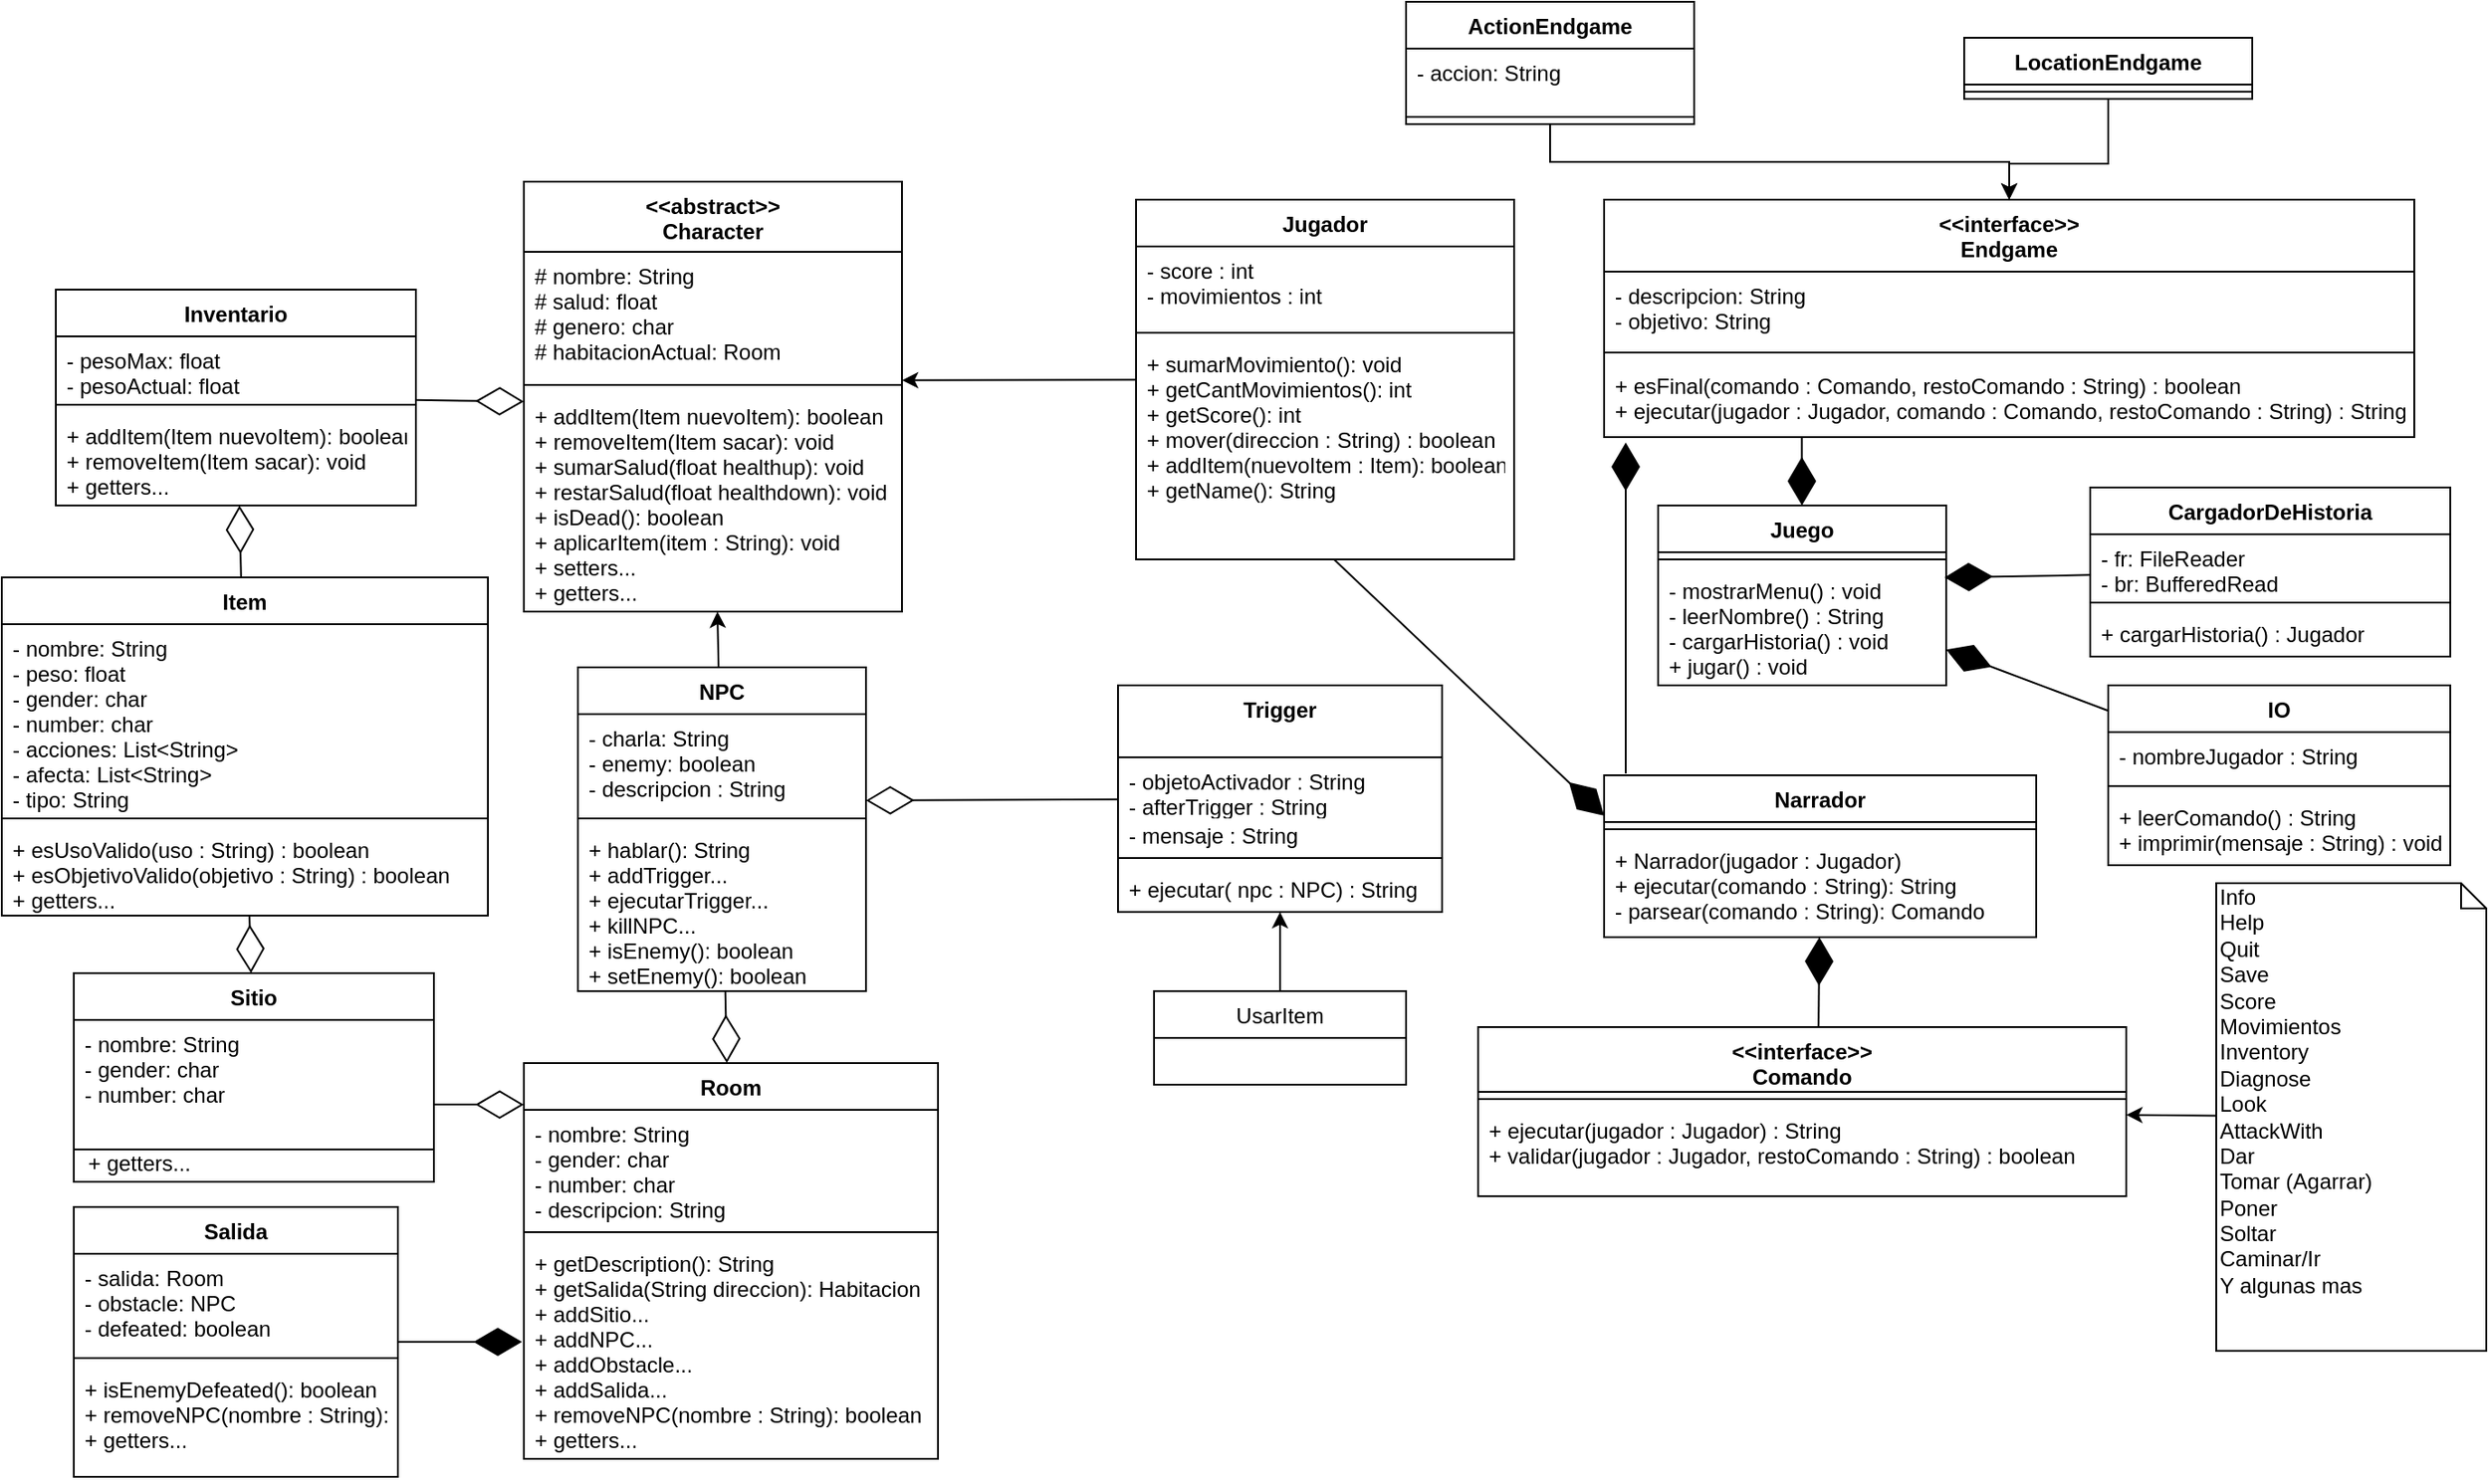 <mxfile version="13.1.3" type="device"><diagram id="HWunADLRnC56ERFrDpcf" name="Page-1"><mxGraphModel dx="3228" dy="2000" grid="1" gridSize="10" guides="0" tooltips="1" connect="1" arrows="1" fold="1" page="1" pageScale="1" pageWidth="827" pageHeight="1169" math="0" shadow="0"><root><mxCell id="0"/><mxCell id="1" parent="0"/><mxCell id="S_llW9VigUIKXuiaK3T0-72" value="" style="endArrow=diamondThin;endFill=0;endSize=24;html=1;entryX=0;entryY=0.043;entryDx=0;entryDy=0;entryPerimeter=0;" parent="1" source="S_llW9VigUIKXuiaK3T0-17" target="S_llW9VigUIKXuiaK3T0-24" edge="1"><mxGeometry width="160" relative="1" as="geometry"><mxPoint x="-180" y="471" as="sourcePoint"/><mxPoint x="410" y="410" as="targetPoint"/></mxGeometry></mxCell><mxCell id="S_llW9VigUIKXuiaK3T0-73" style="rounded=0;orthogonalLoop=1;jettySize=auto;html=1;entryX=1;entryY=1.02;entryDx=0;entryDy=0;entryPerimeter=0;" parent="1" source="S_llW9VigUIKXuiaK3T0-29" target="S_llW9VigUIKXuiaK3T0-22" edge="1"><mxGeometry relative="1" as="geometry"/></mxCell><mxCell id="S_llW9VigUIKXuiaK3T0-74" style="rounded=0;orthogonalLoop=1;jettySize=auto;html=1;" parent="1" source="S_llW9VigUIKXuiaK3T0-25" target="S_llW9VigUIKXuiaK3T0-21" edge="1"><mxGeometry relative="1" as="geometry"/></mxCell><mxCell id="S_llW9VigUIKXuiaK3T0-77" value="" style="endArrow=diamondThin;endFill=0;endSize=24;html=1;" parent="1" source="S_llW9VigUIKXuiaK3T0-13" edge="1"><mxGeometry width="160" relative="1" as="geometry"><mxPoint x="-220" y="460" as="sourcePoint"/><mxPoint x="-788" y="220" as="targetPoint"/></mxGeometry></mxCell><mxCell id="S_llW9VigUIKXuiaK3T0-79" value="" style="endArrow=diamondThin;endFill=0;endSize=24;html=1;" parent="1" source="S_llW9VigUIKXuiaK3T0-13" target="S_llW9VigUIKXuiaK3T0-9" edge="1"><mxGeometry width="160" relative="1" as="geometry"><mxPoint x="-670" y="430" as="sourcePoint"/><mxPoint x="-510" y="430" as="targetPoint"/></mxGeometry></mxCell><mxCell id="S_llW9VigUIKXuiaK3T0-84" value="" style="endArrow=diamondThin;endFill=0;endSize=24;html=1;entryX=0;entryY=0.105;entryDx=0;entryDy=0;entryPerimeter=0;" parent="1" target="S_llW9VigUIKXuiaK3T0-5" edge="1"><mxGeometry width="160" relative="1" as="geometry"><mxPoint x="-680" y="553" as="sourcePoint"/><mxPoint x="-510" y="430" as="targetPoint"/></mxGeometry></mxCell><mxCell id="S_llW9VigUIKXuiaK3T0-86" value="" style="endArrow=diamondThin;endFill=1;endSize=24;html=1;" parent="1" source="S_llW9VigUIKXuiaK3T0-65" edge="1"><mxGeometry width="160" relative="1" as="geometry"><mxPoint x="-310" y="460" as="sourcePoint"/><mxPoint x="-631" y="685" as="targetPoint"/></mxGeometry></mxCell><mxCell id="S_llW9VigUIKXuiaK3T0-90" value="" style="endArrow=diamondThin;endFill=1;endSize=24;html=1;entryX=0.994;entryY=0.091;entryDx=0;entryDy=0;entryPerimeter=0;" parent="1" source="S_llW9VigUIKXuiaK3T0-49" target="S_llW9VigUIKXuiaK3T0-48" edge="1"><mxGeometry width="160" relative="1" as="geometry"><mxPoint x="350" y="630" as="sourcePoint"/><mxPoint x="510" y="630" as="targetPoint"/></mxGeometry></mxCell><mxCell id="S_llW9VigUIKXuiaK3T0-91" value="" style="endArrow=diamondThin;endFill=1;endSize=24;html=1;" parent="1" source="S_llW9VigUIKXuiaK3T0-41" target="S_llW9VigUIKXuiaK3T0-45" edge="1"><mxGeometry width="160" relative="1" as="geometry"><mxPoint x="350" y="630" as="sourcePoint"/><mxPoint x="510" y="630" as="targetPoint"/></mxGeometry></mxCell><mxCell id="S_llW9VigUIKXuiaK3T0-92" value="" style="endArrow=diamondThin;endFill=1;endSize=24;html=1;" parent="1" edge="1"><mxGeometry width="160" relative="1" as="geometry"><mxPoint x="-18" y="369" as="sourcePoint"/><mxPoint x="-18" y="185" as="targetPoint"/></mxGeometry></mxCell><mxCell id="S_llW9VigUIKXuiaK3T0-95" value="" style="endArrow=diamondThin;endFill=1;endSize=24;html=1;" parent="1" target="S_llW9VigUIKXuiaK3T0-37" edge="1"><mxGeometry width="160" relative="1" as="geometry"><mxPoint x="89" y="520" as="sourcePoint"/><mxPoint x="510" y="630" as="targetPoint"/></mxGeometry></mxCell><mxCell id="S_llW9VigUIKXuiaK3T0-103" style="edgeStyle=none;rounded=0;orthogonalLoop=1;jettySize=auto;html=1;endArrow=classic;endFill=1;" parent="1" source="S_llW9VigUIKXuiaK3T0-102" target="S_llW9VigUIKXuiaK3T0-33" edge="1"><mxGeometry relative="1" as="geometry"/></mxCell><mxCell id="S_llW9VigUIKXuiaK3T0-102" value="&lt;div&gt;Info&lt;/div&gt;&lt;div&gt;Help&lt;/div&gt;&lt;div&gt;Quit&lt;/div&gt;&lt;div&gt;Save&lt;br&gt;&lt;/div&gt;&lt;div&gt;Score&lt;/div&gt;&lt;div&gt;Movimientos&lt;/div&gt;&lt;div&gt;Inventory&lt;/div&gt;&lt;div&gt;Diagnose&lt;/div&gt;&lt;div&gt;Look&lt;/div&gt;&lt;div&gt;AttackWith&lt;/div&gt;&lt;div&gt;Dar&lt;/div&gt;&lt;div&gt;Tomar (Agarrar)&lt;/div&gt;&lt;div&gt;Poner&lt;/div&gt;&lt;div&gt;Soltar&lt;/div&gt;&lt;div&gt;Caminar/Ir&lt;/div&gt;&lt;div&gt;Y algunas mas&lt;br&gt;&lt;/div&gt;" style="shape=note;whiteSpace=wrap;html=1;size=14;verticalAlign=top;align=left;spacingTop=-6;" parent="1" vertex="1"><mxGeometry x="310" y="430" width="150" height="260" as="geometry"/></mxCell><mxCell id="GunORBeogt-kxPvnPCNA-3" value="" style="endArrow=diamondThin;endFill=0;endSize=24;html=1;" parent="1" source="S_llW9VigUIKXuiaK3T0-25" target="S_llW9VigUIKXuiaK3T0-5" edge="1"><mxGeometry width="160" relative="1" as="geometry"><mxPoint x="-430" y="390" as="sourcePoint"/><mxPoint x="-270" y="390" as="targetPoint"/></mxGeometry></mxCell><mxCell id="GunORBeogt-kxPvnPCNA-4" value="" style="endArrow=diamondThin;endFill=1;endSize=24;html=1;entryX=0;entryY=0.25;entryDx=0;entryDy=0;" parent="1" source="S_llW9VigUIKXuiaK3T0-29" target="S_llW9VigUIKXuiaK3T0-37" edge="1"><mxGeometry width="160" relative="1" as="geometry"><mxPoint x="-140" y="260" as="sourcePoint"/><mxPoint x="20" y="260" as="targetPoint"/><Array as="points"><mxPoint x="-180" y="250"/></Array></mxGeometry></mxCell><mxCell id="S_llW9VigUIKXuiaK3T0-25" value="NPC" style="swimlane;fontStyle=1;align=center;verticalAlign=top;childLayout=stackLayout;horizontal=1;startSize=26;horizontalStack=0;resizeParent=1;resizeParentMax=0;resizeLast=0;collapsible=1;marginBottom=0;" parent="1" vertex="1"><mxGeometry x="-600" y="310" width="160" height="180" as="geometry"/></mxCell><mxCell id="S_llW9VigUIKXuiaK3T0-26" value="- charla: String&#10;- enemy: boolean&#10;- descripcion : String&#10;" style="text;strokeColor=none;fillColor=none;align=left;verticalAlign=top;spacingLeft=4;spacingRight=4;overflow=hidden;rotatable=0;points=[[0,0.5],[1,0.5]];portConstraint=eastwest;" parent="S_llW9VigUIKXuiaK3T0-25" vertex="1"><mxGeometry y="26" width="160" height="54" as="geometry"/></mxCell><mxCell id="S_llW9VigUIKXuiaK3T0-27" value="" style="line;strokeWidth=1;fillColor=none;align=left;verticalAlign=middle;spacingTop=-1;spacingLeft=3;spacingRight=3;rotatable=0;labelPosition=right;points=[];portConstraint=eastwest;" parent="S_llW9VigUIKXuiaK3T0-25" vertex="1"><mxGeometry y="80" width="160" height="8" as="geometry"/></mxCell><mxCell id="S_llW9VigUIKXuiaK3T0-28" value="+ hablar(): String&#10;+ addTrigger...&#10;+ ejecutarTrigger...&#10;+ killNPC...&#10;+ isEnemy(): boolean&#10;+ setEnemy(): boolean" style="text;strokeColor=none;fillColor=none;align=left;verticalAlign=top;spacingLeft=4;spacingRight=4;overflow=hidden;rotatable=0;points=[[0,0.5],[1,0.5]];portConstraint=eastwest;" parent="S_llW9VigUIKXuiaK3T0-25" vertex="1"><mxGeometry y="88" width="160" height="92" as="geometry"/></mxCell><mxCell id="S_llW9VigUIKXuiaK3T0-29" value="Jugador" style="swimlane;fontStyle=1;align=center;verticalAlign=top;childLayout=stackLayout;horizontal=1;startSize=26;horizontalStack=0;resizeParent=1;resizeParentMax=0;resizeLast=0;collapsible=1;marginBottom=0;" parent="1" vertex="1"><mxGeometry x="-290" y="50" width="210" height="200" as="geometry"/></mxCell><mxCell id="S_llW9VigUIKXuiaK3T0-30" value="- score : int&#10;- movimientos : int&#10;" style="text;strokeColor=none;fillColor=none;align=left;verticalAlign=top;spacingLeft=4;spacingRight=4;overflow=hidden;rotatable=0;points=[[0,0.5],[1,0.5]];portConstraint=eastwest;" parent="S_llW9VigUIKXuiaK3T0-29" vertex="1"><mxGeometry y="26" width="210" height="44" as="geometry"/></mxCell><mxCell id="S_llW9VigUIKXuiaK3T0-31" value="" style="line;strokeWidth=1;fillColor=none;align=left;verticalAlign=middle;spacingTop=-1;spacingLeft=3;spacingRight=3;rotatable=0;labelPosition=right;points=[];portConstraint=eastwest;" parent="S_llW9VigUIKXuiaK3T0-29" vertex="1"><mxGeometry y="70" width="210" height="8" as="geometry"/></mxCell><mxCell id="S_llW9VigUIKXuiaK3T0-32" value="+ sumarMovimiento(): void&#10;+ getCantMovimientos(): int&#10; + getScore(): int&#10;+ mover(direccion : String) : boolean &#10;+ addItem(nuevoItem : Item): boolean&#10;+ getName(): String" style="text;strokeColor=none;fillColor=none;align=left;verticalAlign=top;spacingLeft=4;spacingRight=4;overflow=hidden;rotatable=0;points=[[0,0.5],[1,0.5]];portConstraint=eastwest;" parent="S_llW9VigUIKXuiaK3T0-29" vertex="1"><mxGeometry y="78" width="210" height="122" as="geometry"/></mxCell><mxCell id="GunORBeogt-kxPvnPCNA-11" value="" style="endArrow=diamondThin;endFill=0;endSize=24;html=1;" parent="1" source="GunORBeogt-kxPvnPCNA-5" edge="1"><mxGeometry width="160" relative="1" as="geometry"><mxPoint x="-220" y="410" as="sourcePoint"/><mxPoint x="-440" y="384" as="targetPoint"/></mxGeometry></mxCell><mxCell id="S_llW9VigUIKXuiaK3T0-17" value="Inventario" style="swimlane;fontStyle=1;align=center;verticalAlign=top;childLayout=stackLayout;horizontal=1;startSize=26;horizontalStack=0;resizeParent=1;resizeParentMax=0;resizeLast=0;collapsible=1;marginBottom=0;" parent="1" vertex="1"><mxGeometry x="-890" y="100" width="200" height="120" as="geometry"/></mxCell><mxCell id="S_llW9VigUIKXuiaK3T0-18" value="- pesoMax: float&#10;- pesoActual: float" style="text;strokeColor=none;fillColor=none;align=left;verticalAlign=top;spacingLeft=4;spacingRight=4;overflow=hidden;rotatable=0;points=[[0,0.5],[1,0.5]];portConstraint=eastwest;" parent="S_llW9VigUIKXuiaK3T0-17" vertex="1"><mxGeometry y="26" width="200" height="34" as="geometry"/></mxCell><mxCell id="S_llW9VigUIKXuiaK3T0-19" value="" style="line;strokeWidth=1;fillColor=none;align=left;verticalAlign=middle;spacingTop=-1;spacingLeft=3;spacingRight=3;rotatable=0;labelPosition=right;points=[];portConstraint=eastwest;" parent="S_llW9VigUIKXuiaK3T0-17" vertex="1"><mxGeometry y="60" width="200" height="8" as="geometry"/></mxCell><mxCell id="S_llW9VigUIKXuiaK3T0-20" value="+ addItem(Item nuevoItem): boolean&#10;+ removeItem(Item sacar): void&#10;+ getters...&#10;" style="text;strokeColor=none;fillColor=none;align=left;verticalAlign=top;spacingLeft=4;spacingRight=4;overflow=hidden;rotatable=0;points=[[0,0.5],[1,0.5]];portConstraint=eastwest;" parent="S_llW9VigUIKXuiaK3T0-17" vertex="1"><mxGeometry y="68" width="200" height="52" as="geometry"/></mxCell><mxCell id="S_llW9VigUIKXuiaK3T0-65" value="Salida" style="swimlane;fontStyle=1;align=center;verticalAlign=top;childLayout=stackLayout;horizontal=1;startSize=26;horizontalStack=0;resizeParent=1;resizeParentMax=0;resizeLast=0;collapsible=1;marginBottom=0;" parent="1" vertex="1"><mxGeometry x="-880" y="610" width="180" height="150" as="geometry"/></mxCell><mxCell id="S_llW9VigUIKXuiaK3T0-66" value="- salida: Room&#10;- obstacle: NPC&#10;- defeated: boolean&#10;&#10;&#10;" style="text;strokeColor=none;fillColor=none;align=left;verticalAlign=top;spacingLeft=4;spacingRight=4;overflow=hidden;rotatable=0;points=[[0,0.5],[1,0.5]];portConstraint=eastwest;" parent="S_llW9VigUIKXuiaK3T0-65" vertex="1"><mxGeometry y="26" width="180" height="54" as="geometry"/></mxCell><mxCell id="S_llW9VigUIKXuiaK3T0-67" value="" style="line;strokeWidth=1;fillColor=none;align=left;verticalAlign=middle;spacingTop=-1;spacingLeft=3;spacingRight=3;rotatable=0;labelPosition=right;points=[];portConstraint=eastwest;" parent="S_llW9VigUIKXuiaK3T0-65" vertex="1"><mxGeometry y="80" width="180" height="8" as="geometry"/></mxCell><mxCell id="S_llW9VigUIKXuiaK3T0-68" value="+ isEnemyDefeated(): boolean&#10;+ removeNPC(nombre : String): boolean&#10;+ getters..." style="text;strokeColor=none;fillColor=none;align=left;verticalAlign=top;spacingLeft=4;spacingRight=4;overflow=hidden;rotatable=0;points=[[0,0.5],[1,0.5]];portConstraint=eastwest;" parent="S_llW9VigUIKXuiaK3T0-65" vertex="1"><mxGeometry y="88" width="180" height="62" as="geometry"/></mxCell><mxCell id="GunORBeogt-kxPvnPCNA-20" style="edgeStyle=orthogonalEdgeStyle;rounded=0;orthogonalLoop=1;jettySize=auto;html=1;" parent="1" source="GunORBeogt-kxPvnPCNA-12" target="GunORBeogt-kxPvnPCNA-5" edge="1"><mxGeometry relative="1" as="geometry"/></mxCell><mxCell id="S_llW9VigUIKXuiaK3T0-41" value="IO" style="swimlane;fontStyle=1;align=center;verticalAlign=top;childLayout=stackLayout;horizontal=1;startSize=26;horizontalStack=0;resizeParent=1;resizeParentMax=0;resizeLast=0;collapsible=1;marginBottom=0;" parent="1" vertex="1"><mxGeometry x="250" y="320" width="190" height="100" as="geometry"/></mxCell><mxCell id="S_llW9VigUIKXuiaK3T0-42" value="- nombreJugador : String" style="text;strokeColor=none;fillColor=none;align=left;verticalAlign=top;spacingLeft=4;spacingRight=4;overflow=hidden;rotatable=0;points=[[0,0.5],[1,0.5]];portConstraint=eastwest;" parent="S_llW9VigUIKXuiaK3T0-41" vertex="1"><mxGeometry y="26" width="190" height="26" as="geometry"/></mxCell><mxCell id="S_llW9VigUIKXuiaK3T0-43" value="" style="line;strokeWidth=1;fillColor=none;align=left;verticalAlign=middle;spacingTop=-1;spacingLeft=3;spacingRight=3;rotatable=0;labelPosition=right;points=[];portConstraint=eastwest;" parent="S_llW9VigUIKXuiaK3T0-41" vertex="1"><mxGeometry y="52" width="190" height="8" as="geometry"/></mxCell><mxCell id="S_llW9VigUIKXuiaK3T0-44" value="+ leerComando() : String&#10;+ imprimir(mensaje : String) : void&#10;" style="text;strokeColor=none;fillColor=none;align=left;verticalAlign=top;spacingLeft=4;spacingRight=4;overflow=hidden;rotatable=0;points=[[0,0.5],[1,0.5]];portConstraint=eastwest;" parent="S_llW9VigUIKXuiaK3T0-41" vertex="1"><mxGeometry y="60" width="190" height="40" as="geometry"/></mxCell><mxCell id="S_llW9VigUIKXuiaK3T0-45" value="Juego" style="swimlane;fontStyle=1;align=center;verticalAlign=top;childLayout=stackLayout;horizontal=1;startSize=26;horizontalStack=0;resizeParent=1;resizeParentMax=0;resizeLast=0;collapsible=1;marginBottom=0;" parent="1" vertex="1"><mxGeometry y="220" width="160" height="100" as="geometry"/></mxCell><mxCell id="S_llW9VigUIKXuiaK3T0-47" value="" style="line;strokeWidth=1;fillColor=none;align=left;verticalAlign=middle;spacingTop=-1;spacingLeft=3;spacingRight=3;rotatable=0;labelPosition=right;points=[];portConstraint=eastwest;" parent="S_llW9VigUIKXuiaK3T0-45" vertex="1"><mxGeometry y="26" width="160" height="8" as="geometry"/></mxCell><mxCell id="S_llW9VigUIKXuiaK3T0-48" value="- mostrarMenu() : void&#10;- leerNombre() : String&#10;- cargarHistoria() : void&#10;+ jugar() : void&#10;&#10;" style="text;strokeColor=none;fillColor=none;align=left;verticalAlign=top;spacingLeft=4;spacingRight=4;overflow=hidden;rotatable=0;points=[[0,0.5],[1,0.5]];portConstraint=eastwest;" parent="S_llW9VigUIKXuiaK3T0-45" vertex="1"><mxGeometry y="34" width="160" height="66" as="geometry"/></mxCell><mxCell id="S_llW9VigUIKXuiaK3T0-37" value="Narrador" style="swimlane;fontStyle=1;align=center;verticalAlign=top;childLayout=stackLayout;horizontal=1;startSize=26;horizontalStack=0;resizeParent=1;resizeParentMax=0;resizeLast=0;collapsible=1;marginBottom=0;" parent="1" vertex="1"><mxGeometry x="-30" y="370" width="240" height="90" as="geometry"/></mxCell><mxCell id="S_llW9VigUIKXuiaK3T0-39" value="" style="line;strokeWidth=1;fillColor=none;align=left;verticalAlign=middle;spacingTop=-1;spacingLeft=3;spacingRight=3;rotatable=0;labelPosition=right;points=[];portConstraint=eastwest;" parent="S_llW9VigUIKXuiaK3T0-37" vertex="1"><mxGeometry y="26" width="240" height="8" as="geometry"/></mxCell><mxCell id="S_llW9VigUIKXuiaK3T0-40" value="+ Narrador(jugador : Jugador)&#10;+ ejecutar(comando : String): String&#10;- parsear(comando : String): Comando" style="text;strokeColor=none;fillColor=none;align=left;verticalAlign=top;spacingLeft=4;spacingRight=4;overflow=hidden;rotatable=0;points=[[0,0.5],[1,0.5]];portConstraint=eastwest;" parent="S_llW9VigUIKXuiaK3T0-37" vertex="1"><mxGeometry y="34" width="240" height="56" as="geometry"/></mxCell><mxCell id="GunORBeogt-kxPvnPCNA-32" value="" style="endArrow=diamondThin;endFill=1;endSize=24;html=1;exitX=0.244;exitY=0.997;exitDx=0;exitDy=0;exitPerimeter=0;" parent="1" source="GunORBeogt-kxPvnPCNA-31" target="S_llW9VigUIKXuiaK3T0-45" edge="1"><mxGeometry width="160" relative="1" as="geometry"><mxPoint x="82" y="170" as="sourcePoint"/><mxPoint x="120" y="240" as="targetPoint"/></mxGeometry></mxCell><mxCell id="GunORBeogt-kxPvnPCNA-37" style="edgeStyle=orthogonalEdgeStyle;rounded=0;orthogonalLoop=1;jettySize=auto;html=1;" parent="1" source="GunORBeogt-kxPvnPCNA-33" target="GunORBeogt-kxPvnPCNA-28" edge="1"><mxGeometry relative="1" as="geometry"/></mxCell><mxCell id="GunORBeogt-kxPvnPCNA-44" style="edgeStyle=orthogonalEdgeStyle;rounded=0;orthogonalLoop=1;jettySize=auto;html=1;" parent="1" source="GunORBeogt-kxPvnPCNA-38" target="GunORBeogt-kxPvnPCNA-28" edge="1"><mxGeometry relative="1" as="geometry"><Array as="points"><mxPoint x="250" y="30"/><mxPoint x="195" y="30"/></Array></mxGeometry></mxCell><mxCell id="GunORBeogt-kxPvnPCNA-5" value="Trigger" style="swimlane;fontStyle=1;align=center;verticalAlign=top;childLayout=stackLayout;horizontal=1;startSize=40;horizontalStack=0;resizeParent=1;resizeParentMax=0;resizeLast=0;collapsible=1;marginBottom=0;" parent="1" vertex="1"><mxGeometry x="-300" y="320" width="180" height="126" as="geometry"/></mxCell><mxCell id="GunORBeogt-kxPvnPCNA-6" value="- objetoActivador : String&#10;- afterTrigger : String" style="text;strokeColor=none;fillColor=none;align=left;verticalAlign=top;spacingLeft=4;spacingRight=4;overflow=hidden;rotatable=0;points=[[0,0.5],[1,0.5]];portConstraint=eastwest;" parent="GunORBeogt-kxPvnPCNA-5" vertex="1"><mxGeometry y="40" width="180" height="30" as="geometry"/></mxCell><mxCell id="GunORBeogt-kxPvnPCNA-10" value="- mensaje : String" style="text;strokeColor=none;fillColor=none;align=left;verticalAlign=top;spacingLeft=4;spacingRight=4;overflow=hidden;rotatable=0;points=[[0,0.5],[1,0.5]];portConstraint=eastwest;" parent="GunORBeogt-kxPvnPCNA-5" vertex="1"><mxGeometry y="70" width="180" height="22" as="geometry"/></mxCell><mxCell id="GunORBeogt-kxPvnPCNA-7" value="" style="line;strokeWidth=1;fillColor=none;align=left;verticalAlign=middle;spacingTop=-1;spacingLeft=3;spacingRight=3;rotatable=0;labelPosition=right;points=[];portConstraint=eastwest;" parent="GunORBeogt-kxPvnPCNA-5" vertex="1"><mxGeometry y="92" width="180" height="8" as="geometry"/></mxCell><mxCell id="GunORBeogt-kxPvnPCNA-8" value="+ ejecutar( npc : NPC) : String" style="text;strokeColor=none;fillColor=none;align=left;verticalAlign=top;spacingLeft=4;spacingRight=4;overflow=hidden;rotatable=0;points=[[0,0.5],[1,0.5]];portConstraint=eastwest;" parent="GunORBeogt-kxPvnPCNA-5" vertex="1"><mxGeometry y="100" width="180" height="26" as="geometry"/></mxCell><mxCell id="GunORBeogt-kxPvnPCNA-12" value="UsarItem" style="swimlane;fontStyle=0;childLayout=stackLayout;horizontal=1;startSize=26;fillColor=none;horizontalStack=0;resizeParent=1;resizeParentMax=0;resizeLast=0;collapsible=1;marginBottom=0;" parent="1" vertex="1"><mxGeometry x="-280" y="490" width="140" height="52" as="geometry"/></mxCell><mxCell id="S_llW9VigUIKXuiaK3T0-33" value="&lt;&lt;interface&gt;&gt;&#10;Comando" style="swimlane;fontStyle=1;align=center;verticalAlign=top;childLayout=stackLayout;horizontal=1;startSize=36;horizontalStack=0;resizeParent=1;resizeParentMax=0;resizeLast=0;collapsible=1;marginBottom=0;direction=east;" parent="1" vertex="1"><mxGeometry x="-100" y="510" width="360" height="94" as="geometry"/></mxCell><mxCell id="S_llW9VigUIKXuiaK3T0-35" value="" style="line;strokeWidth=1;fillColor=none;align=left;verticalAlign=middle;spacingTop=-1;spacingLeft=3;spacingRight=3;rotatable=0;labelPosition=right;points=[];portConstraint=eastwest;" parent="S_llW9VigUIKXuiaK3T0-33" vertex="1"><mxGeometry y="36" width="360" height="8" as="geometry"/></mxCell><mxCell id="S_llW9VigUIKXuiaK3T0-36" value="+ ejecutar(jugador : Jugador) : String&#10;+ validar(jugador : Jugador, restoComando : String) : boolean" style="text;strokeColor=none;fillColor=none;align=left;verticalAlign=top;spacingLeft=4;spacingRight=4;overflow=hidden;rotatable=0;points=[[0,0.5],[1,0.5]];portConstraint=eastwest;" parent="S_llW9VigUIKXuiaK3T0-33" vertex="1"><mxGeometry y="44" width="360" height="50" as="geometry"/></mxCell><mxCell id="GunORBeogt-kxPvnPCNA-28" value="&lt;&lt;interface&gt;&gt;&#10;Endgame" style="swimlane;fontStyle=1;align=center;verticalAlign=top;childLayout=stackLayout;horizontal=1;startSize=40;horizontalStack=0;resizeParent=1;resizeParentMax=0;resizeLast=0;collapsible=1;marginBottom=0;" parent="1" vertex="1"><mxGeometry x="-30" y="50" width="450" height="132" as="geometry"/></mxCell><mxCell id="GunORBeogt-kxPvnPCNA-43" value="- descripcion: String&#10;- objetivo: String" style="text;strokeColor=none;fillColor=none;align=left;verticalAlign=top;spacingLeft=4;spacingRight=4;overflow=hidden;rotatable=0;points=[[0,0.5],[1,0.5]];portConstraint=eastwest;" parent="GunORBeogt-kxPvnPCNA-28" vertex="1"><mxGeometry y="40" width="450" height="40" as="geometry"/></mxCell><mxCell id="GunORBeogt-kxPvnPCNA-30" value="" style="line;strokeWidth=1;fillColor=none;align=left;verticalAlign=middle;spacingTop=-1;spacingLeft=3;spacingRight=3;rotatable=0;labelPosition=right;points=[];portConstraint=eastwest;" parent="GunORBeogt-kxPvnPCNA-28" vertex="1"><mxGeometry y="80" width="450" height="10" as="geometry"/></mxCell><mxCell id="GunORBeogt-kxPvnPCNA-31" value="+ esFinal(comando : Comando, restoComando : String) : boolean&#10;+ ejecutar(jugador : Jugador, comando : Comando, restoComando : String) : String" style="text;strokeColor=none;fillColor=none;align=left;verticalAlign=top;spacingLeft=4;spacingRight=4;overflow=hidden;rotatable=0;points=[[0,0.5],[1,0.5]];portConstraint=eastwest;" parent="GunORBeogt-kxPvnPCNA-28" vertex="1"><mxGeometry y="90" width="450" height="42" as="geometry"/></mxCell><mxCell id="GunORBeogt-kxPvnPCNA-33" value="ActionEndgame" style="swimlane;fontStyle=1;align=center;verticalAlign=top;childLayout=stackLayout;horizontal=1;startSize=26;horizontalStack=0;resizeParent=1;resizeParentMax=0;resizeLast=0;collapsible=1;marginBottom=0;" parent="1" vertex="1"><mxGeometry x="-140" y="-60" width="160" height="68" as="geometry"/></mxCell><mxCell id="GunORBeogt-kxPvnPCNA-34" value="- accion: String" style="text;strokeColor=none;fillColor=none;align=left;verticalAlign=top;spacingLeft=4;spacingRight=4;overflow=hidden;rotatable=0;points=[[0,0.5],[1,0.5]];portConstraint=eastwest;" parent="GunORBeogt-kxPvnPCNA-33" vertex="1"><mxGeometry y="26" width="160" height="34" as="geometry"/></mxCell><mxCell id="GunORBeogt-kxPvnPCNA-35" value="" style="line;strokeWidth=1;fillColor=none;align=left;verticalAlign=middle;spacingTop=-1;spacingLeft=3;spacingRight=3;rotatable=0;labelPosition=right;points=[];portConstraint=eastwest;" parent="GunORBeogt-kxPvnPCNA-33" vertex="1"><mxGeometry y="60" width="160" height="8" as="geometry"/></mxCell><mxCell id="GunORBeogt-kxPvnPCNA-38" value="LocationEndgame" style="swimlane;fontStyle=1;align=center;verticalAlign=top;childLayout=stackLayout;horizontal=1;startSize=26;horizontalStack=0;resizeParent=1;resizeParentMax=0;resizeLast=0;collapsible=1;marginBottom=0;" parent="1" vertex="1"><mxGeometry x="170" y="-40" width="160" height="34" as="geometry"/></mxCell><mxCell id="GunORBeogt-kxPvnPCNA-40" value="" style="line;strokeWidth=1;fillColor=none;align=left;verticalAlign=middle;spacingTop=-1;spacingLeft=3;spacingRight=3;rotatable=0;labelPosition=right;points=[];portConstraint=eastwest;" parent="GunORBeogt-kxPvnPCNA-38" vertex="1"><mxGeometry y="26" width="160" height="8" as="geometry"/></mxCell><mxCell id="S_llW9VigUIKXuiaK3T0-49" value="CargadorDeHistoria" style="swimlane;fontStyle=1;align=center;verticalAlign=top;childLayout=stackLayout;horizontal=1;startSize=26;horizontalStack=0;resizeParent=1;resizeParentMax=0;resizeLast=0;collapsible=1;marginBottom=0;" parent="1" vertex="1"><mxGeometry x="240" y="210" width="200" height="94" as="geometry"/></mxCell><mxCell id="S_llW9VigUIKXuiaK3T0-50" value="- fr: FileReader&#10;- br: BufferedRead&#10;" style="text;strokeColor=none;fillColor=none;align=left;verticalAlign=top;spacingLeft=4;spacingRight=4;overflow=hidden;rotatable=0;points=[[0,0.5],[1,0.5]];portConstraint=eastwest;" parent="S_llW9VigUIKXuiaK3T0-49" vertex="1"><mxGeometry y="26" width="200" height="34" as="geometry"/></mxCell><mxCell id="S_llW9VigUIKXuiaK3T0-51" value="" style="line;strokeWidth=1;fillColor=none;align=left;verticalAlign=middle;spacingTop=-1;spacingLeft=3;spacingRight=3;rotatable=0;labelPosition=right;points=[];portConstraint=eastwest;" parent="S_llW9VigUIKXuiaK3T0-49" vertex="1"><mxGeometry y="60" width="200" height="8" as="geometry"/></mxCell><mxCell id="S_llW9VigUIKXuiaK3T0-52" value="+ cargarHistoria() : Jugador" style="text;strokeColor=none;fillColor=none;align=left;verticalAlign=top;spacingLeft=4;spacingRight=4;overflow=hidden;rotatable=0;points=[[0,0.5],[1,0.5]];portConstraint=eastwest;" parent="S_llW9VigUIKXuiaK3T0-49" vertex="1"><mxGeometry y="68" width="200" height="26" as="geometry"/></mxCell><mxCell id="S_llW9VigUIKXuiaK3T0-9" value="Sitio" style="swimlane;fontStyle=1;align=center;verticalAlign=top;childLayout=stackLayout;horizontal=1;startSize=26;horizontalStack=0;resizeParent=1;resizeParentMax=0;resizeLast=0;collapsible=1;marginBottom=0;" parent="1" vertex="1"><mxGeometry x="-880" y="480" width="200" height="116" as="geometry"/></mxCell><mxCell id="S_llW9VigUIKXuiaK3T0-10" value="- nombre: String&#10;- gender: char&#10;- number: char&#10;" style="text;strokeColor=none;fillColor=none;align=left;verticalAlign=top;spacingLeft=4;spacingRight=4;overflow=hidden;rotatable=0;points=[[0,0.5],[1,0.5]];portConstraint=eastwest;" parent="S_llW9VigUIKXuiaK3T0-9" vertex="1"><mxGeometry y="26" width="200" height="54" as="geometry"/></mxCell><mxCell id="S_llW9VigUIKXuiaK3T0-11" value="" style="line;strokeWidth=1;fillColor=none;align=left;verticalAlign=middle;spacingTop=-1;spacingLeft=3;spacingRight=3;rotatable=0;labelPosition=right;points=[];portConstraint=eastwest;" parent="S_llW9VigUIKXuiaK3T0-9" vertex="1"><mxGeometry y="80" width="200" height="36" as="geometry"/></mxCell><mxCell id="YKz8vl4qNhx20Elz-hDQ-3" value="+ getters..." style="text;html=1;align=center;verticalAlign=middle;resizable=0;points=[];autosize=1;" vertex="1" parent="S_llW9VigUIKXuiaK3T0-11"><mxGeometry x="1" y="16" width="70" height="20" as="geometry"/></mxCell><mxCell id="S_llW9VigUIKXuiaK3T0-13" value="Item" style="swimlane;fontStyle=1;align=center;verticalAlign=top;childLayout=stackLayout;horizontal=1;startSize=26;horizontalStack=0;resizeParent=1;resizeParentMax=0;resizeLast=0;collapsible=1;marginBottom=0;" parent="1" vertex="1"><mxGeometry x="-920" y="260" width="270" height="188" as="geometry"/></mxCell><mxCell id="S_llW9VigUIKXuiaK3T0-14" value="- nombre: String&#10;- peso: float&#10;- gender: char&#10;- number: char&#10;- acciones: List&lt;String&gt;&#10;- afecta: List&lt;String&gt;&#10;- tipo: String&#10;" style="text;strokeColor=none;fillColor=none;align=left;verticalAlign=top;spacingLeft=4;spacingRight=4;overflow=hidden;rotatable=0;points=[[0,0.5],[1,0.5]];portConstraint=eastwest;" parent="S_llW9VigUIKXuiaK3T0-13" vertex="1"><mxGeometry y="26" width="270" height="104" as="geometry"/></mxCell><mxCell id="S_llW9VigUIKXuiaK3T0-15" value="" style="line;strokeWidth=1;fillColor=none;align=left;verticalAlign=middle;spacingTop=-1;spacingLeft=3;spacingRight=3;rotatable=0;labelPosition=right;points=[];portConstraint=eastwest;" parent="S_llW9VigUIKXuiaK3T0-13" vertex="1"><mxGeometry y="130" width="270" height="8" as="geometry"/></mxCell><mxCell id="S_llW9VigUIKXuiaK3T0-16" value="+ esUsoValido(uso : String) : boolean&#10;+ esObjetivoValido(objetivo : String) : boolean&#10;+ getters..." style="text;strokeColor=none;fillColor=none;align=left;verticalAlign=top;spacingLeft=4;spacingRight=4;overflow=hidden;rotatable=0;points=[[0,0.5],[1,0.5]];portConstraint=eastwest;" parent="S_llW9VigUIKXuiaK3T0-13" vertex="1"><mxGeometry y="138" width="270" height="50" as="geometry"/></mxCell><mxCell id="S_llW9VigUIKXuiaK3T0-21" value="&lt;&lt;abstract&gt;&gt;&#10;Character" style="swimlane;fontStyle=1;align=center;verticalAlign=top;childLayout=stackLayout;horizontal=1;startSize=39;horizontalStack=0;resizeParent=1;resizeParentMax=0;resizeLast=0;collapsible=1;marginBottom=0;" parent="1" vertex="1"><mxGeometry x="-630" y="40" width="210" height="239" as="geometry"/></mxCell><mxCell id="S_llW9VigUIKXuiaK3T0-22" value="# nombre: String&#10;# salud: float&#10;# genero: char&#10;# habitacionActual: Room" style="text;strokeColor=none;fillColor=none;align=left;verticalAlign=top;spacingLeft=4;spacingRight=4;overflow=hidden;rotatable=0;points=[[0,0.5],[1,0.5]];portConstraint=eastwest;" parent="S_llW9VigUIKXuiaK3T0-21" vertex="1"><mxGeometry y="39" width="210" height="70" as="geometry"/></mxCell><mxCell id="S_llW9VigUIKXuiaK3T0-23" value="" style="line;strokeWidth=1;fillColor=none;align=left;verticalAlign=middle;spacingTop=-1;spacingLeft=3;spacingRight=3;rotatable=0;labelPosition=right;points=[];portConstraint=eastwest;" parent="S_llW9VigUIKXuiaK3T0-21" vertex="1"><mxGeometry y="109" width="210" height="8" as="geometry"/></mxCell><mxCell id="S_llW9VigUIKXuiaK3T0-24" value="+ addItem(Item nuevoItem): boolean&#10;+ removeItem(Item sacar): void&#10;+ sumarSalud(float healthup): void&#10;+ restarSalud(float healthdown): void&#10;+ isDead(): boolean&#10;+ aplicarItem(item : String): void&#10;+ setters...&#10;+ getters...&#10;" style="text;strokeColor=none;fillColor=none;align=left;verticalAlign=top;spacingLeft=4;spacingRight=4;overflow=hidden;rotatable=0;points=[[0,0.5],[1,0.5]];portConstraint=eastwest;" parent="S_llW9VigUIKXuiaK3T0-21" vertex="1"><mxGeometry y="117" width="210" height="122" as="geometry"/></mxCell><mxCell id="S_llW9VigUIKXuiaK3T0-5" value="Room" style="swimlane;fontStyle=1;align=center;verticalAlign=top;childLayout=stackLayout;horizontal=1;startSize=26;horizontalStack=0;resizeParent=1;resizeParentMax=0;resizeLast=0;collapsible=1;marginBottom=0;" parent="1" vertex="1"><mxGeometry x="-630" y="530" width="230" height="220" as="geometry"/></mxCell><mxCell id="S_llW9VigUIKXuiaK3T0-6" value="- nombre: String&#10;- gender: char&#10;- number: char&#10;- descripcion: String&#10;&#10;" style="text;strokeColor=none;fillColor=none;align=left;verticalAlign=top;spacingLeft=4;spacingRight=4;overflow=hidden;rotatable=0;points=[[0,0.5],[1,0.5]];portConstraint=eastwest;" parent="S_llW9VigUIKXuiaK3T0-5" vertex="1"><mxGeometry y="26" width="230" height="64" as="geometry"/></mxCell><mxCell id="S_llW9VigUIKXuiaK3T0-7" value="" style="line;strokeWidth=1;fillColor=none;align=left;verticalAlign=middle;spacingTop=-1;spacingLeft=3;spacingRight=3;rotatable=0;labelPosition=right;points=[];portConstraint=eastwest;" parent="S_llW9VigUIKXuiaK3T0-5" vertex="1"><mxGeometry y="90" width="230" height="8" as="geometry"/></mxCell><mxCell id="S_llW9VigUIKXuiaK3T0-8" value="+ getDescription(): String&#10;+ getSalida(String direccion): Habitacion&#10;+ addSitio...&#10;+ addNPC...&#10;+ addObstacle...&#10;+ addSalida...&#10;+ removeNPC(nombre : String): boolean&#10;+ getters...&#10;" style="text;strokeColor=none;fillColor=none;align=left;verticalAlign=top;spacingLeft=4;spacingRight=4;overflow=hidden;rotatable=0;points=[[0,0.5],[1,0.5]];portConstraint=eastwest;" parent="S_llW9VigUIKXuiaK3T0-5" vertex="1"><mxGeometry y="98" width="230" height="122" as="geometry"/></mxCell></root></mxGraphModel></diagram></mxfile>